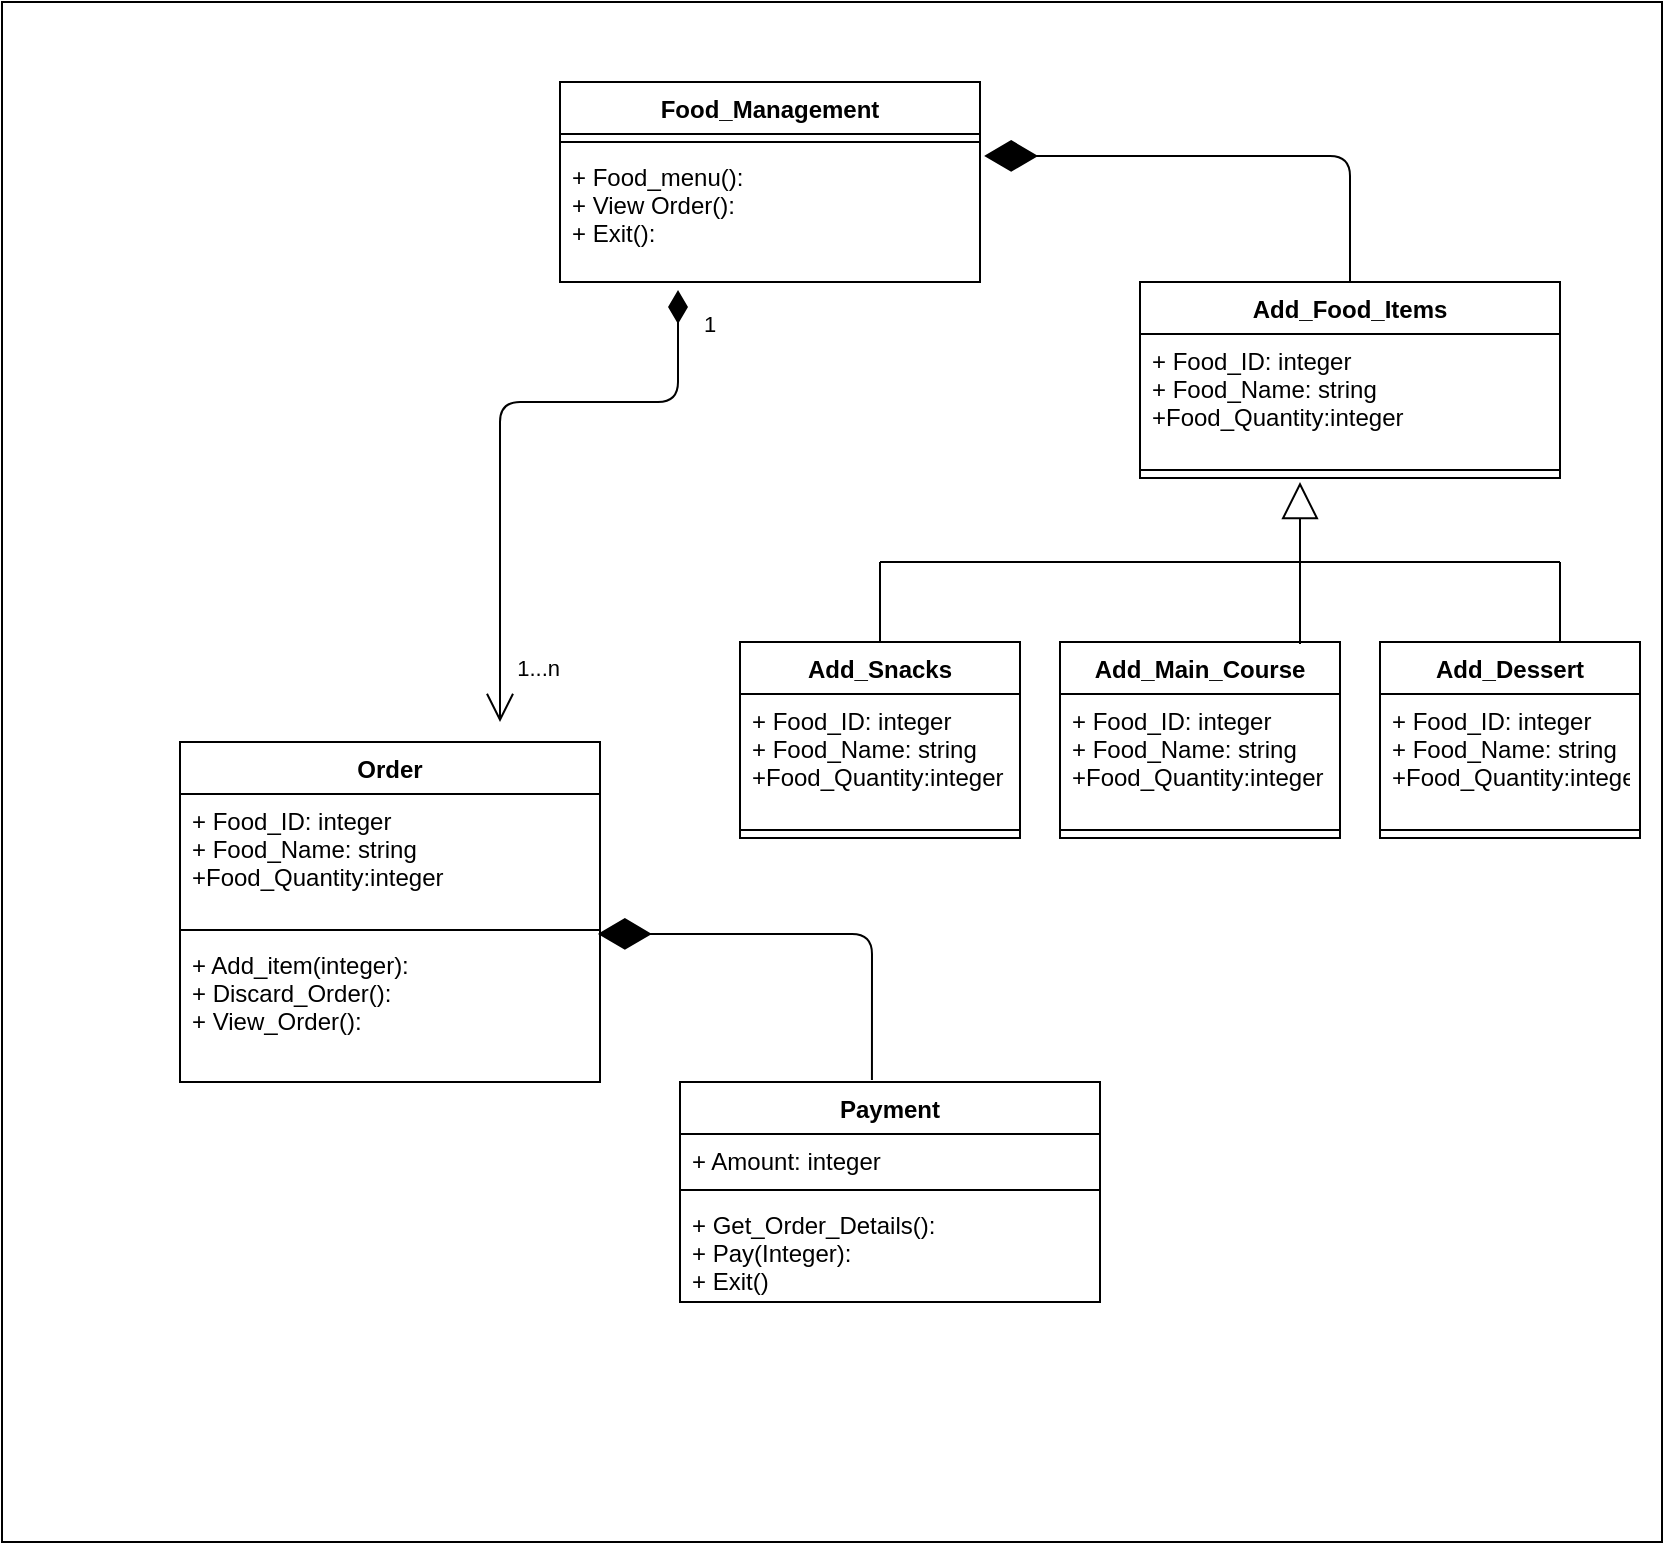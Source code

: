 <mxfile version="14.5.10" type="github">
  <diagram id="BYmJbjZbXIxVNi5TdvC6" name="Page-1">
    <mxGraphModel dx="1038" dy="557" grid="1" gridSize="10" guides="1" tooltips="1" connect="1" arrows="1" fold="1" page="1" pageScale="1" pageWidth="850" pageHeight="1100" math="0" shadow="0">
      <root>
        <mxCell id="0" />
        <mxCell id="1" parent="0" />
        <mxCell id="i4jTyMSWxeJWKqmPbE9m-1" value="" style="rounded=0;whiteSpace=wrap;html=1;" vertex="1" parent="1">
          <mxGeometry x="10" y="10" width="830" height="770" as="geometry" />
        </mxCell>
        <mxCell id="i4jTyMSWxeJWKqmPbE9m-6" value="Food_Management" style="swimlane;fontStyle=1;align=center;verticalAlign=top;childLayout=stackLayout;horizontal=1;startSize=26;horizontalStack=0;resizeParent=1;resizeParentMax=0;resizeLast=0;collapsible=1;marginBottom=0;" vertex="1" parent="1">
          <mxGeometry x="289" y="50" width="210" height="100" as="geometry" />
        </mxCell>
        <mxCell id="i4jTyMSWxeJWKqmPbE9m-7" value="" style="line;strokeWidth=1;fillColor=none;align=left;verticalAlign=middle;spacingTop=-1;spacingLeft=3;spacingRight=3;rotatable=0;labelPosition=right;points=[];portConstraint=eastwest;" vertex="1" parent="i4jTyMSWxeJWKqmPbE9m-6">
          <mxGeometry y="26" width="210" height="8" as="geometry" />
        </mxCell>
        <mxCell id="i4jTyMSWxeJWKqmPbE9m-8" value="+ Food_menu():&#xa;+ View Order():&#xa;+ Exit():&#xa;" style="text;strokeColor=none;fillColor=none;align=left;verticalAlign=top;spacingLeft=4;spacingRight=4;overflow=hidden;rotatable=0;points=[[0,0.5],[1,0.5]];portConstraint=eastwest;" vertex="1" parent="i4jTyMSWxeJWKqmPbE9m-6">
          <mxGeometry y="34" width="210" height="66" as="geometry" />
        </mxCell>
        <mxCell id="i4jTyMSWxeJWKqmPbE9m-12" value="Add_Food_Items" style="swimlane;fontStyle=1;align=center;verticalAlign=top;childLayout=stackLayout;horizontal=1;startSize=26;horizontalStack=0;resizeParent=1;resizeParentMax=0;resizeLast=0;collapsible=1;marginBottom=0;" vertex="1" parent="1">
          <mxGeometry x="579" y="150" width="210" height="98" as="geometry" />
        </mxCell>
        <mxCell id="i4jTyMSWxeJWKqmPbE9m-13" value="+ Food_ID: integer&#xa;+ Food_Name: string&#xa;+Food_Quantity:integer&#xa;" style="text;strokeColor=none;fillColor=none;align=left;verticalAlign=top;spacingLeft=4;spacingRight=4;overflow=hidden;rotatable=0;points=[[0,0.5],[1,0.5]];portConstraint=eastwest;" vertex="1" parent="i4jTyMSWxeJWKqmPbE9m-12">
          <mxGeometry y="26" width="210" height="64" as="geometry" />
        </mxCell>
        <mxCell id="i4jTyMSWxeJWKqmPbE9m-14" value="" style="line;strokeWidth=1;fillColor=none;align=left;verticalAlign=middle;spacingTop=-1;spacingLeft=3;spacingRight=3;rotatable=0;labelPosition=right;points=[];portConstraint=eastwest;" vertex="1" parent="i4jTyMSWxeJWKqmPbE9m-12">
          <mxGeometry y="90" width="210" height="8" as="geometry" />
        </mxCell>
        <mxCell id="i4jTyMSWxeJWKqmPbE9m-15" value="1...n" style="edgeLabel;resizable=0;html=1;align=right;verticalAlign=top;" connectable="0" vertex="1" parent="1">
          <mxGeometry x="289.0" y="330.002" as="geometry" />
        </mxCell>
        <mxCell id="i4jTyMSWxeJWKqmPbE9m-16" value="Order" style="swimlane;fontStyle=1;align=center;verticalAlign=top;childLayout=stackLayout;horizontal=1;startSize=26;horizontalStack=0;resizeParent=1;resizeParentMax=0;resizeLast=0;collapsible=1;marginBottom=0;" vertex="1" parent="1">
          <mxGeometry x="99" y="380" width="210" height="170" as="geometry" />
        </mxCell>
        <mxCell id="i4jTyMSWxeJWKqmPbE9m-17" value="+ Food_ID: integer&#xa;+ Food_Name: string&#xa;+Food_Quantity:integer&#xa;" style="text;strokeColor=none;fillColor=none;align=left;verticalAlign=top;spacingLeft=4;spacingRight=4;overflow=hidden;rotatable=0;points=[[0,0.5],[1,0.5]];portConstraint=eastwest;" vertex="1" parent="i4jTyMSWxeJWKqmPbE9m-16">
          <mxGeometry y="26" width="210" height="64" as="geometry" />
        </mxCell>
        <mxCell id="i4jTyMSWxeJWKqmPbE9m-18" value="" style="line;strokeWidth=1;fillColor=none;align=left;verticalAlign=middle;spacingTop=-1;spacingLeft=3;spacingRight=3;rotatable=0;labelPosition=right;points=[];portConstraint=eastwest;" vertex="1" parent="i4jTyMSWxeJWKqmPbE9m-16">
          <mxGeometry y="90" width="210" height="8" as="geometry" />
        </mxCell>
        <mxCell id="i4jTyMSWxeJWKqmPbE9m-19" value="+ Add_item(integer):&#xa;+ Discard_Order():&#xa;+ View_Order():&#xa;&#xa;&#xa;" style="text;strokeColor=none;fillColor=none;align=left;verticalAlign=top;spacingLeft=4;spacingRight=4;overflow=hidden;rotatable=0;points=[[0,0.5],[1,0.5]];portConstraint=eastwest;" vertex="1" parent="i4jTyMSWxeJWKqmPbE9m-16">
          <mxGeometry y="98" width="210" height="72" as="geometry" />
        </mxCell>
        <mxCell id="i4jTyMSWxeJWKqmPbE9m-20" value="Add_Snacks" style="swimlane;fontStyle=1;align=center;verticalAlign=top;childLayout=stackLayout;horizontal=1;startSize=26;horizontalStack=0;resizeParent=1;resizeParentMax=0;resizeLast=0;collapsible=1;marginBottom=0;" vertex="1" parent="1">
          <mxGeometry x="379" y="330" width="140" height="98" as="geometry" />
        </mxCell>
        <mxCell id="i4jTyMSWxeJWKqmPbE9m-21" value="+ Food_ID: integer&#xa;+ Food_Name: string&#xa;+Food_Quantity:integer&#xa;" style="text;strokeColor=none;fillColor=none;align=left;verticalAlign=top;spacingLeft=4;spacingRight=4;overflow=hidden;rotatable=0;points=[[0,0.5],[1,0.5]];portConstraint=eastwest;" vertex="1" parent="i4jTyMSWxeJWKqmPbE9m-20">
          <mxGeometry y="26" width="140" height="64" as="geometry" />
        </mxCell>
        <mxCell id="i4jTyMSWxeJWKqmPbE9m-22" value="" style="line;strokeWidth=1;fillColor=none;align=left;verticalAlign=middle;spacingTop=-1;spacingLeft=3;spacingRight=3;rotatable=0;labelPosition=right;points=[];portConstraint=eastwest;" vertex="1" parent="i4jTyMSWxeJWKqmPbE9m-20">
          <mxGeometry y="90" width="140" height="8" as="geometry" />
        </mxCell>
        <mxCell id="i4jTyMSWxeJWKqmPbE9m-23" value="Add_Main_Course" style="swimlane;fontStyle=1;align=center;verticalAlign=top;childLayout=stackLayout;horizontal=1;startSize=26;horizontalStack=0;resizeParent=1;resizeParentMax=0;resizeLast=0;collapsible=1;marginBottom=0;" vertex="1" parent="1">
          <mxGeometry x="539" y="330" width="140" height="98" as="geometry" />
        </mxCell>
        <mxCell id="i4jTyMSWxeJWKqmPbE9m-24" value="+ Food_ID: integer&#xa;+ Food_Name: string&#xa;+Food_Quantity:integer&#xa;" style="text;strokeColor=none;fillColor=none;align=left;verticalAlign=top;spacingLeft=4;spacingRight=4;overflow=hidden;rotatable=0;points=[[0,0.5],[1,0.5]];portConstraint=eastwest;" vertex="1" parent="i4jTyMSWxeJWKqmPbE9m-23">
          <mxGeometry y="26" width="140" height="64" as="geometry" />
        </mxCell>
        <mxCell id="i4jTyMSWxeJWKqmPbE9m-25" value="" style="line;strokeWidth=1;fillColor=none;align=left;verticalAlign=middle;spacingTop=-1;spacingLeft=3;spacingRight=3;rotatable=0;labelPosition=right;points=[];portConstraint=eastwest;" vertex="1" parent="i4jTyMSWxeJWKqmPbE9m-23">
          <mxGeometry y="90" width="140" height="8" as="geometry" />
        </mxCell>
        <mxCell id="i4jTyMSWxeJWKqmPbE9m-26" value="Add_Dessert" style="swimlane;fontStyle=1;align=center;verticalAlign=top;childLayout=stackLayout;horizontal=1;startSize=26;horizontalStack=0;resizeParent=1;resizeParentMax=0;resizeLast=0;collapsible=1;marginBottom=0;" vertex="1" parent="1">
          <mxGeometry x="699" y="330" width="130" height="98" as="geometry" />
        </mxCell>
        <mxCell id="i4jTyMSWxeJWKqmPbE9m-27" value="+ Food_ID: integer&#xa;+ Food_Name: string&#xa;+Food_Quantity:integer&#xa;" style="text;strokeColor=none;fillColor=none;align=left;verticalAlign=top;spacingLeft=4;spacingRight=4;overflow=hidden;rotatable=0;points=[[0,0.5],[1,0.5]];portConstraint=eastwest;" vertex="1" parent="i4jTyMSWxeJWKqmPbE9m-26">
          <mxGeometry y="26" width="130" height="64" as="geometry" />
        </mxCell>
        <mxCell id="i4jTyMSWxeJWKqmPbE9m-28" value="" style="line;strokeWidth=1;fillColor=none;align=left;verticalAlign=middle;spacingTop=-1;spacingLeft=3;spacingRight=3;rotatable=0;labelPosition=right;points=[];portConstraint=eastwest;" vertex="1" parent="i4jTyMSWxeJWKqmPbE9m-26">
          <mxGeometry y="90" width="130" height="8" as="geometry" />
        </mxCell>
        <mxCell id="i4jTyMSWxeJWKqmPbE9m-29" value="" style="endArrow=block;endSize=16;endFill=0;html=1;" edge="1" parent="1">
          <mxGeometry width="160" relative="1" as="geometry">
            <mxPoint x="659" y="331" as="sourcePoint" />
            <mxPoint x="659" y="250" as="targetPoint" />
          </mxGeometry>
        </mxCell>
        <mxCell id="i4jTyMSWxeJWKqmPbE9m-30" value="" style="endArrow=none;html=1;" edge="1" parent="1">
          <mxGeometry width="50" height="50" relative="1" as="geometry">
            <mxPoint x="449" y="290" as="sourcePoint" />
            <mxPoint x="789" y="290" as="targetPoint" />
          </mxGeometry>
        </mxCell>
        <mxCell id="i4jTyMSWxeJWKqmPbE9m-31" value="" style="endArrow=none;html=1;" edge="1" parent="1" source="i4jTyMSWxeJWKqmPbE9m-20">
          <mxGeometry width="50" height="50" relative="1" as="geometry">
            <mxPoint x="529" y="360" as="sourcePoint" />
            <mxPoint x="449" y="290" as="targetPoint" />
          </mxGeometry>
        </mxCell>
        <mxCell id="i4jTyMSWxeJWKqmPbE9m-32" value="" style="endArrow=none;html=1;" edge="1" parent="1">
          <mxGeometry width="50" height="50" relative="1" as="geometry">
            <mxPoint x="789" y="290" as="sourcePoint" />
            <mxPoint x="789" y="330" as="targetPoint" />
          </mxGeometry>
        </mxCell>
        <mxCell id="i4jTyMSWxeJWKqmPbE9m-33" value="1" style="endArrow=open;html=1;endSize=12;startArrow=diamondThin;startSize=14;startFill=1;edgeStyle=orthogonalEdgeStyle;align=left;verticalAlign=bottom;exitX=0.281;exitY=1.061;exitDx=0;exitDy=0;exitPerimeter=0;" edge="1" parent="1" source="i4jTyMSWxeJWKqmPbE9m-8">
          <mxGeometry x="-0.83" y="11" relative="1" as="geometry">
            <mxPoint x="339" y="270" as="sourcePoint" />
            <mxPoint x="259" y="370" as="targetPoint" />
            <Array as="points">
              <mxPoint x="348" y="210" />
              <mxPoint x="259" y="210" />
            </Array>
            <mxPoint as="offset" />
          </mxGeometry>
        </mxCell>
        <mxCell id="i4jTyMSWxeJWKqmPbE9m-34" value="" style="endArrow=diamondThin;endFill=1;endSize=24;html=1;entryX=1.01;entryY=0.045;entryDx=0;entryDy=0;entryPerimeter=0;exitX=0.5;exitY=0;exitDx=0;exitDy=0;" edge="1" parent="1" source="i4jTyMSWxeJWKqmPbE9m-12" target="i4jTyMSWxeJWKqmPbE9m-8">
          <mxGeometry width="160" relative="1" as="geometry">
            <mxPoint x="469" y="310" as="sourcePoint" />
            <mxPoint x="629" y="310" as="targetPoint" />
            <Array as="points">
              <mxPoint x="684" y="87" />
            </Array>
          </mxGeometry>
        </mxCell>
        <mxCell id="i4jTyMSWxeJWKqmPbE9m-35" value="Payment" style="swimlane;fontStyle=1;align=center;verticalAlign=top;childLayout=stackLayout;horizontal=1;startSize=26;horizontalStack=0;resizeParent=1;resizeParentMax=0;resizeLast=0;collapsible=1;marginBottom=0;" vertex="1" parent="1">
          <mxGeometry x="349" y="550" width="210" height="110" as="geometry" />
        </mxCell>
        <mxCell id="i4jTyMSWxeJWKqmPbE9m-36" value="+ Amount: integer" style="text;strokeColor=none;fillColor=none;align=left;verticalAlign=top;spacingLeft=4;spacingRight=4;overflow=hidden;rotatable=0;points=[[0,0.5],[1,0.5]];portConstraint=eastwest;" vertex="1" parent="i4jTyMSWxeJWKqmPbE9m-35">
          <mxGeometry y="26" width="210" height="24" as="geometry" />
        </mxCell>
        <mxCell id="i4jTyMSWxeJWKqmPbE9m-37" value="" style="line;strokeWidth=1;fillColor=none;align=left;verticalAlign=middle;spacingTop=-1;spacingLeft=3;spacingRight=3;rotatable=0;labelPosition=right;points=[];portConstraint=eastwest;" vertex="1" parent="i4jTyMSWxeJWKqmPbE9m-35">
          <mxGeometry y="50" width="210" height="8" as="geometry" />
        </mxCell>
        <mxCell id="i4jTyMSWxeJWKqmPbE9m-38" value="+ Get_Order_Details():&#xa;+ Pay(Integer):&#xa;+ Exit()&#xa;" style="text;strokeColor=none;fillColor=none;align=left;verticalAlign=top;spacingLeft=4;spacingRight=4;overflow=hidden;rotatable=0;points=[[0,0.5],[1,0.5]];portConstraint=eastwest;" vertex="1" parent="i4jTyMSWxeJWKqmPbE9m-35">
          <mxGeometry y="58" width="210" height="52" as="geometry" />
        </mxCell>
        <mxCell id="i4jTyMSWxeJWKqmPbE9m-39" value="" style="endArrow=diamondThin;endFill=1;endSize=24;html=1;entryX=0.995;entryY=-0.028;entryDx=0;entryDy=0;entryPerimeter=0;exitX=0.457;exitY=-0.009;exitDx=0;exitDy=0;exitPerimeter=0;" edge="1" parent="1" source="i4jTyMSWxeJWKqmPbE9m-35" target="i4jTyMSWxeJWKqmPbE9m-19">
          <mxGeometry width="160" relative="1" as="geometry">
            <mxPoint x="469" y="330" as="sourcePoint" />
            <mxPoint x="629" y="330" as="targetPoint" />
            <Array as="points">
              <mxPoint x="445" y="476" />
            </Array>
          </mxGeometry>
        </mxCell>
      </root>
    </mxGraphModel>
  </diagram>
</mxfile>
